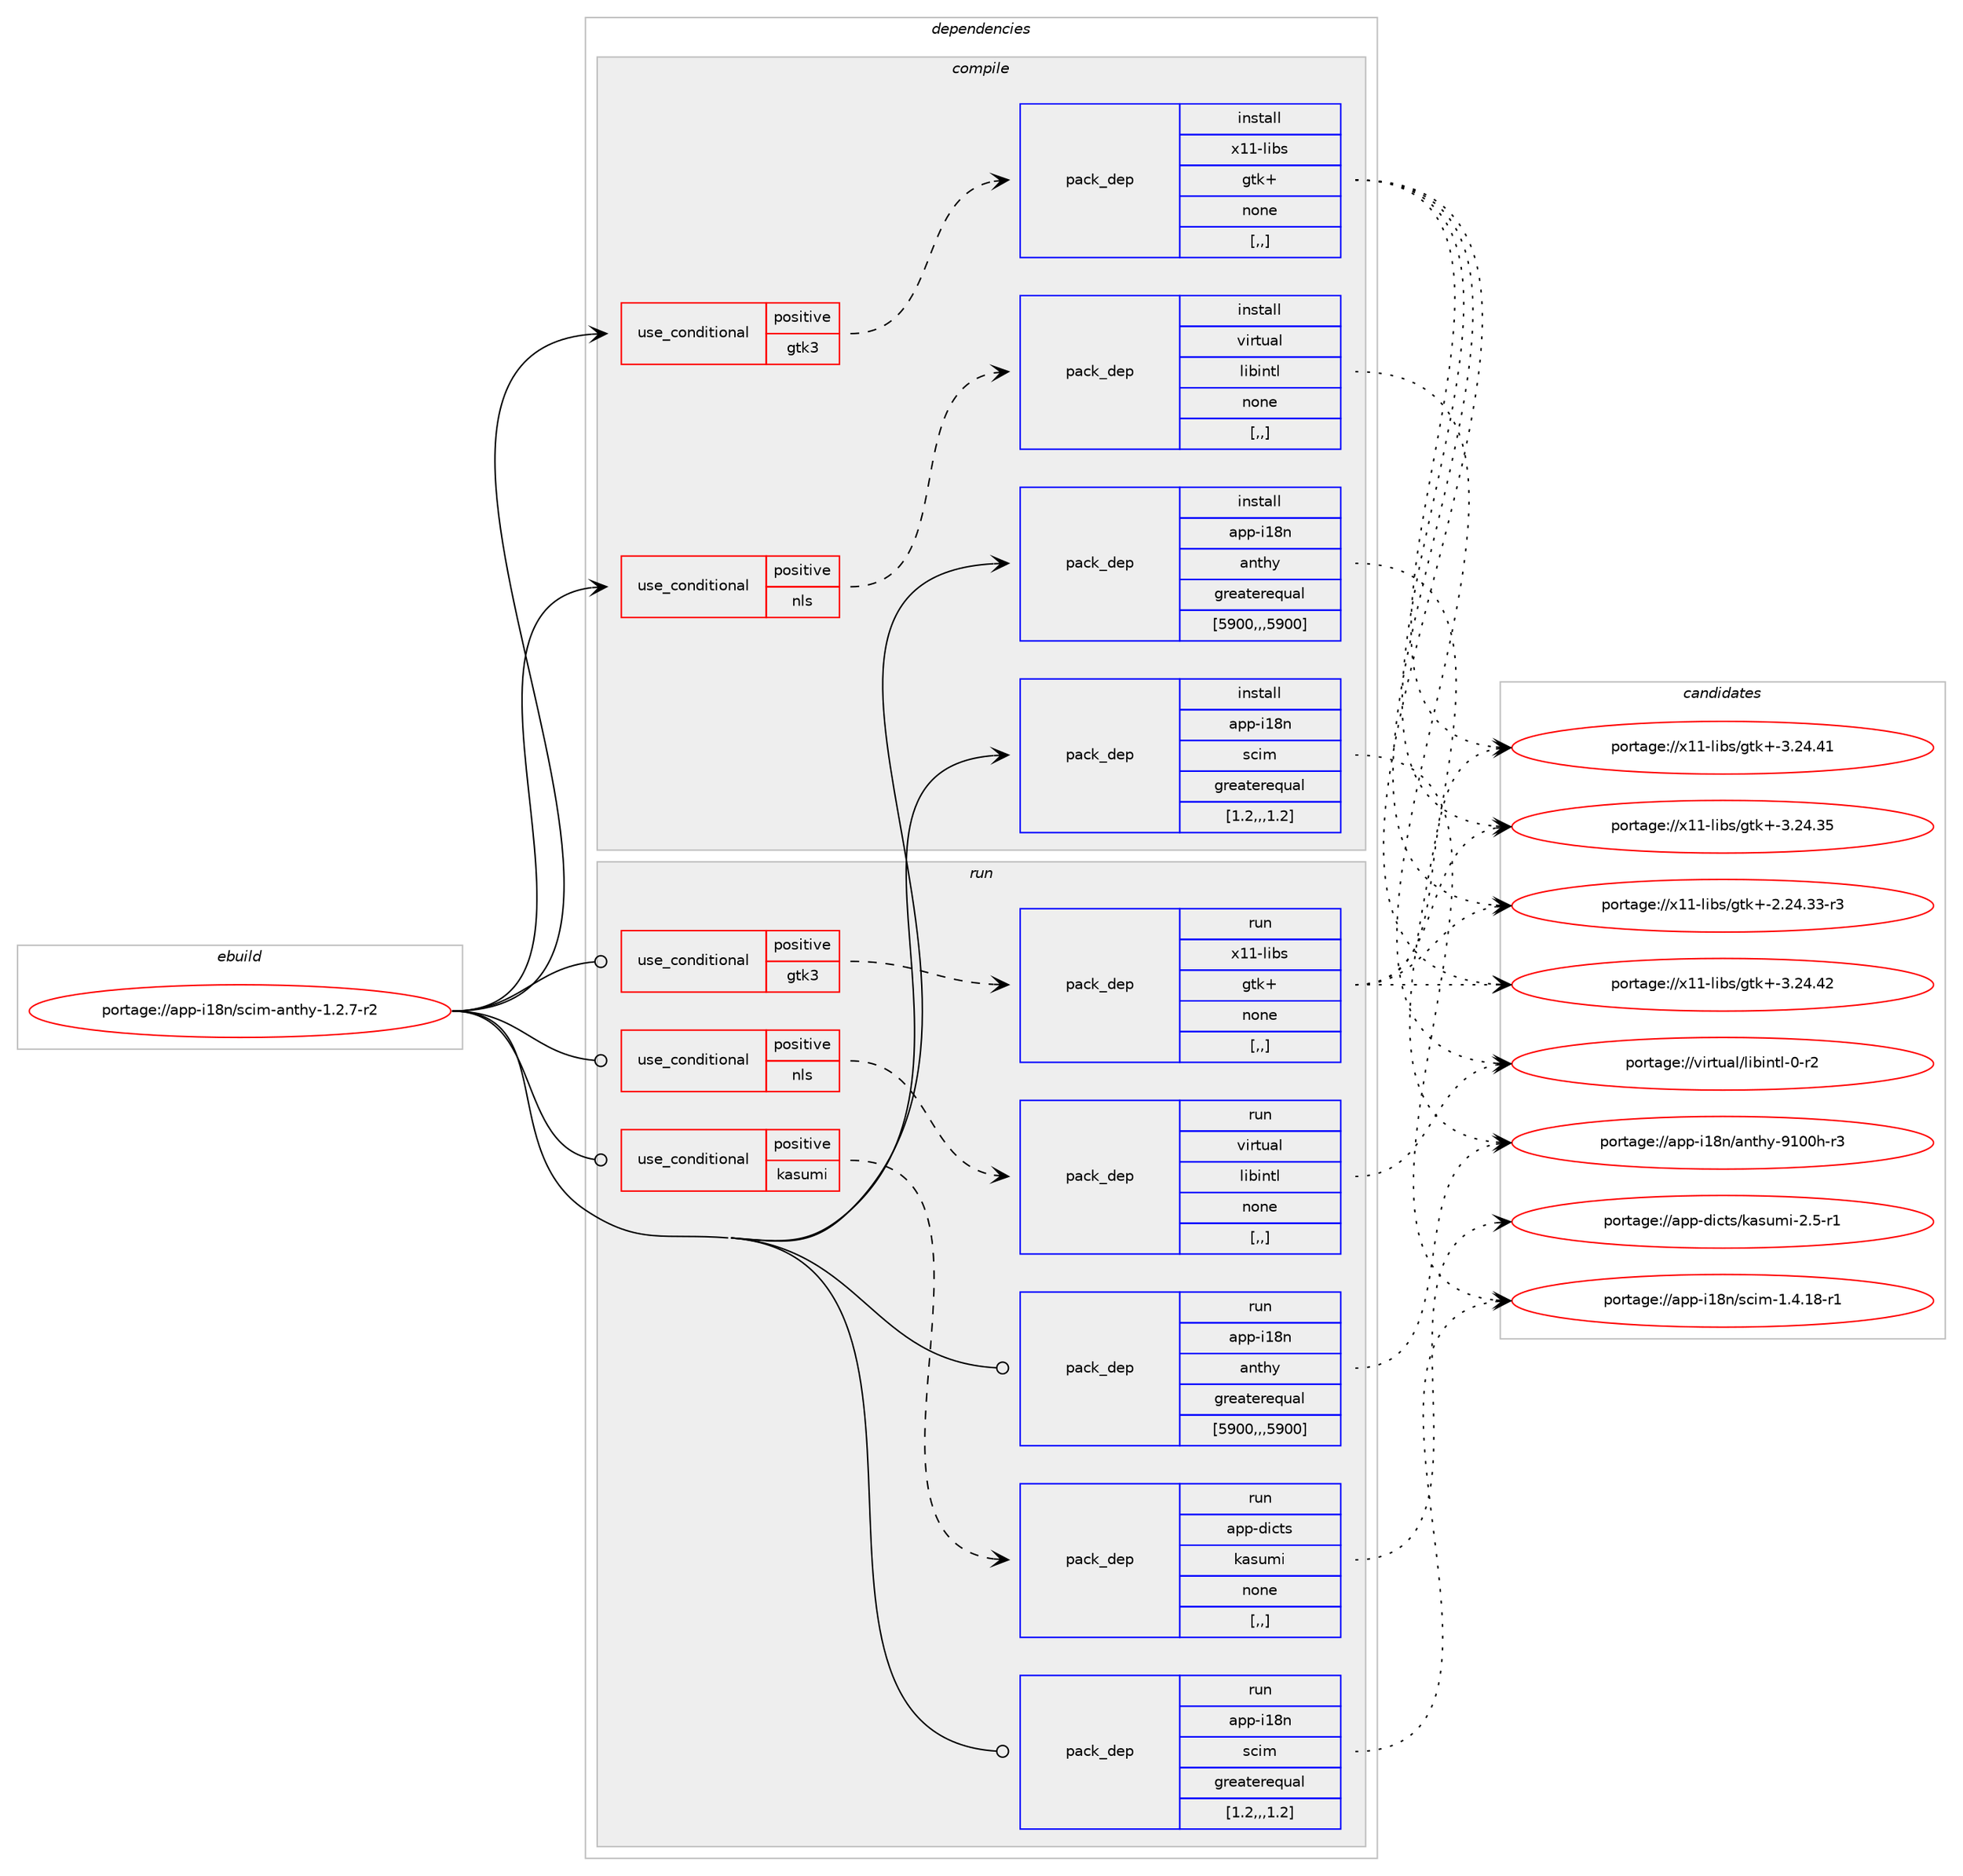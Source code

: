 digraph prolog {

# *************
# Graph options
# *************

newrank=true;
concentrate=true;
compound=true;
graph [rankdir=LR,fontname=Helvetica,fontsize=10,ranksep=1.5];#, ranksep=2.5, nodesep=0.2];
edge  [arrowhead=vee];
node  [fontname=Helvetica,fontsize=10];

# **********
# The ebuild
# **********

subgraph cluster_leftcol {
color=gray;
rank=same;
label=<<i>ebuild</i>>;
id [label="portage://app-i18n/scim-anthy-1.2.7-r2", color=red, width=4, href="../app-i18n/scim-anthy-1.2.7-r2.svg"];
}

# ****************
# The dependencies
# ****************

subgraph cluster_midcol {
color=gray;
label=<<i>dependencies</i>>;
subgraph cluster_compile {
fillcolor="#eeeeee";
style=filled;
label=<<i>compile</i>>;
subgraph cond11126 {
dependency38117 [label=<<TABLE BORDER="0" CELLBORDER="1" CELLSPACING="0" CELLPADDING="4"><TR><TD ROWSPAN="3" CELLPADDING="10">use_conditional</TD></TR><TR><TD>positive</TD></TR><TR><TD>gtk3</TD></TR></TABLE>>, shape=none, color=red];
subgraph pack26631 {
dependency38118 [label=<<TABLE BORDER="0" CELLBORDER="1" CELLSPACING="0" CELLPADDING="4" WIDTH="220"><TR><TD ROWSPAN="6" CELLPADDING="30">pack_dep</TD></TR><TR><TD WIDTH="110">install</TD></TR><TR><TD>x11-libs</TD></TR><TR><TD>gtk+</TD></TR><TR><TD>none</TD></TR><TR><TD>[,,]</TD></TR></TABLE>>, shape=none, color=blue];
}
dependency38117:e -> dependency38118:w [weight=20,style="dashed",arrowhead="vee"];
}
id:e -> dependency38117:w [weight=20,style="solid",arrowhead="vee"];
subgraph cond11127 {
dependency38119 [label=<<TABLE BORDER="0" CELLBORDER="1" CELLSPACING="0" CELLPADDING="4"><TR><TD ROWSPAN="3" CELLPADDING="10">use_conditional</TD></TR><TR><TD>positive</TD></TR><TR><TD>nls</TD></TR></TABLE>>, shape=none, color=red];
subgraph pack26632 {
dependency38120 [label=<<TABLE BORDER="0" CELLBORDER="1" CELLSPACING="0" CELLPADDING="4" WIDTH="220"><TR><TD ROWSPAN="6" CELLPADDING="30">pack_dep</TD></TR><TR><TD WIDTH="110">install</TD></TR><TR><TD>virtual</TD></TR><TR><TD>libintl</TD></TR><TR><TD>none</TD></TR><TR><TD>[,,]</TD></TR></TABLE>>, shape=none, color=blue];
}
dependency38119:e -> dependency38120:w [weight=20,style="dashed",arrowhead="vee"];
}
id:e -> dependency38119:w [weight=20,style="solid",arrowhead="vee"];
subgraph pack26633 {
dependency38121 [label=<<TABLE BORDER="0" CELLBORDER="1" CELLSPACING="0" CELLPADDING="4" WIDTH="220"><TR><TD ROWSPAN="6" CELLPADDING="30">pack_dep</TD></TR><TR><TD WIDTH="110">install</TD></TR><TR><TD>app-i18n</TD></TR><TR><TD>anthy</TD></TR><TR><TD>greaterequal</TD></TR><TR><TD>[5900,,,5900]</TD></TR></TABLE>>, shape=none, color=blue];
}
id:e -> dependency38121:w [weight=20,style="solid",arrowhead="vee"];
subgraph pack26634 {
dependency38122 [label=<<TABLE BORDER="0" CELLBORDER="1" CELLSPACING="0" CELLPADDING="4" WIDTH="220"><TR><TD ROWSPAN="6" CELLPADDING="30">pack_dep</TD></TR><TR><TD WIDTH="110">install</TD></TR><TR><TD>app-i18n</TD></TR><TR><TD>scim</TD></TR><TR><TD>greaterequal</TD></TR><TR><TD>[1.2,,,1.2]</TD></TR></TABLE>>, shape=none, color=blue];
}
id:e -> dependency38122:w [weight=20,style="solid",arrowhead="vee"];
}
subgraph cluster_compileandrun {
fillcolor="#eeeeee";
style=filled;
label=<<i>compile and run</i>>;
}
subgraph cluster_run {
fillcolor="#eeeeee";
style=filled;
label=<<i>run</i>>;
subgraph cond11128 {
dependency38123 [label=<<TABLE BORDER="0" CELLBORDER="1" CELLSPACING="0" CELLPADDING="4"><TR><TD ROWSPAN="3" CELLPADDING="10">use_conditional</TD></TR><TR><TD>positive</TD></TR><TR><TD>gtk3</TD></TR></TABLE>>, shape=none, color=red];
subgraph pack26635 {
dependency38124 [label=<<TABLE BORDER="0" CELLBORDER="1" CELLSPACING="0" CELLPADDING="4" WIDTH="220"><TR><TD ROWSPAN="6" CELLPADDING="30">pack_dep</TD></TR><TR><TD WIDTH="110">run</TD></TR><TR><TD>x11-libs</TD></TR><TR><TD>gtk+</TD></TR><TR><TD>none</TD></TR><TR><TD>[,,]</TD></TR></TABLE>>, shape=none, color=blue];
}
dependency38123:e -> dependency38124:w [weight=20,style="dashed",arrowhead="vee"];
}
id:e -> dependency38123:w [weight=20,style="solid",arrowhead="odot"];
subgraph cond11129 {
dependency38125 [label=<<TABLE BORDER="0" CELLBORDER="1" CELLSPACING="0" CELLPADDING="4"><TR><TD ROWSPAN="3" CELLPADDING="10">use_conditional</TD></TR><TR><TD>positive</TD></TR><TR><TD>kasumi</TD></TR></TABLE>>, shape=none, color=red];
subgraph pack26636 {
dependency38126 [label=<<TABLE BORDER="0" CELLBORDER="1" CELLSPACING="0" CELLPADDING="4" WIDTH="220"><TR><TD ROWSPAN="6" CELLPADDING="30">pack_dep</TD></TR><TR><TD WIDTH="110">run</TD></TR><TR><TD>app-dicts</TD></TR><TR><TD>kasumi</TD></TR><TR><TD>none</TD></TR><TR><TD>[,,]</TD></TR></TABLE>>, shape=none, color=blue];
}
dependency38125:e -> dependency38126:w [weight=20,style="dashed",arrowhead="vee"];
}
id:e -> dependency38125:w [weight=20,style="solid",arrowhead="odot"];
subgraph cond11130 {
dependency38127 [label=<<TABLE BORDER="0" CELLBORDER="1" CELLSPACING="0" CELLPADDING="4"><TR><TD ROWSPAN="3" CELLPADDING="10">use_conditional</TD></TR><TR><TD>positive</TD></TR><TR><TD>nls</TD></TR></TABLE>>, shape=none, color=red];
subgraph pack26637 {
dependency38128 [label=<<TABLE BORDER="0" CELLBORDER="1" CELLSPACING="0" CELLPADDING="4" WIDTH="220"><TR><TD ROWSPAN="6" CELLPADDING="30">pack_dep</TD></TR><TR><TD WIDTH="110">run</TD></TR><TR><TD>virtual</TD></TR><TR><TD>libintl</TD></TR><TR><TD>none</TD></TR><TR><TD>[,,]</TD></TR></TABLE>>, shape=none, color=blue];
}
dependency38127:e -> dependency38128:w [weight=20,style="dashed",arrowhead="vee"];
}
id:e -> dependency38127:w [weight=20,style="solid",arrowhead="odot"];
subgraph pack26638 {
dependency38129 [label=<<TABLE BORDER="0" CELLBORDER="1" CELLSPACING="0" CELLPADDING="4" WIDTH="220"><TR><TD ROWSPAN="6" CELLPADDING="30">pack_dep</TD></TR><TR><TD WIDTH="110">run</TD></TR><TR><TD>app-i18n</TD></TR><TR><TD>anthy</TD></TR><TR><TD>greaterequal</TD></TR><TR><TD>[5900,,,5900]</TD></TR></TABLE>>, shape=none, color=blue];
}
id:e -> dependency38129:w [weight=20,style="solid",arrowhead="odot"];
subgraph pack26639 {
dependency38130 [label=<<TABLE BORDER="0" CELLBORDER="1" CELLSPACING="0" CELLPADDING="4" WIDTH="220"><TR><TD ROWSPAN="6" CELLPADDING="30">pack_dep</TD></TR><TR><TD WIDTH="110">run</TD></TR><TR><TD>app-i18n</TD></TR><TR><TD>scim</TD></TR><TR><TD>greaterequal</TD></TR><TR><TD>[1.2,,,1.2]</TD></TR></TABLE>>, shape=none, color=blue];
}
id:e -> dependency38130:w [weight=20,style="solid",arrowhead="odot"];
}
}

# **************
# The candidates
# **************

subgraph cluster_choices {
rank=same;
color=gray;
label=<<i>candidates</i>>;

subgraph choice26631 {
color=black;
nodesep=1;
choice1204949451081059811547103116107434551465052465250 [label="portage://x11-libs/gtk+-3.24.42", color=red, width=4,href="../x11-libs/gtk+-3.24.42.svg"];
choice1204949451081059811547103116107434551465052465249 [label="portage://x11-libs/gtk+-3.24.41", color=red, width=4,href="../x11-libs/gtk+-3.24.41.svg"];
choice1204949451081059811547103116107434551465052465153 [label="portage://x11-libs/gtk+-3.24.35", color=red, width=4,href="../x11-libs/gtk+-3.24.35.svg"];
choice12049494510810598115471031161074345504650524651514511451 [label="portage://x11-libs/gtk+-2.24.33-r3", color=red, width=4,href="../x11-libs/gtk+-2.24.33-r3.svg"];
dependency38118:e -> choice1204949451081059811547103116107434551465052465250:w [style=dotted,weight="100"];
dependency38118:e -> choice1204949451081059811547103116107434551465052465249:w [style=dotted,weight="100"];
dependency38118:e -> choice1204949451081059811547103116107434551465052465153:w [style=dotted,weight="100"];
dependency38118:e -> choice12049494510810598115471031161074345504650524651514511451:w [style=dotted,weight="100"];
}
subgraph choice26632 {
color=black;
nodesep=1;
choice11810511411611797108471081059810511011610845484511450 [label="portage://virtual/libintl-0-r2", color=red, width=4,href="../virtual/libintl-0-r2.svg"];
dependency38120:e -> choice11810511411611797108471081059810511011610845484511450:w [style=dotted,weight="100"];
}
subgraph choice26633 {
color=black;
nodesep=1;
choice97112112451054956110479711011610412145574948481044511451 [label="portage://app-i18n/anthy-9100h-r3", color=red, width=4,href="../app-i18n/anthy-9100h-r3.svg"];
dependency38121:e -> choice97112112451054956110479711011610412145574948481044511451:w [style=dotted,weight="100"];
}
subgraph choice26634 {
color=black;
nodesep=1;
choice971121124510549561104711599105109454946524649564511449 [label="portage://app-i18n/scim-1.4.18-r1", color=red, width=4,href="../app-i18n/scim-1.4.18-r1.svg"];
dependency38122:e -> choice971121124510549561104711599105109454946524649564511449:w [style=dotted,weight="100"];
}
subgraph choice26635 {
color=black;
nodesep=1;
choice1204949451081059811547103116107434551465052465250 [label="portage://x11-libs/gtk+-3.24.42", color=red, width=4,href="../x11-libs/gtk+-3.24.42.svg"];
choice1204949451081059811547103116107434551465052465249 [label="portage://x11-libs/gtk+-3.24.41", color=red, width=4,href="../x11-libs/gtk+-3.24.41.svg"];
choice1204949451081059811547103116107434551465052465153 [label="portage://x11-libs/gtk+-3.24.35", color=red, width=4,href="../x11-libs/gtk+-3.24.35.svg"];
choice12049494510810598115471031161074345504650524651514511451 [label="portage://x11-libs/gtk+-2.24.33-r3", color=red, width=4,href="../x11-libs/gtk+-2.24.33-r3.svg"];
dependency38124:e -> choice1204949451081059811547103116107434551465052465250:w [style=dotted,weight="100"];
dependency38124:e -> choice1204949451081059811547103116107434551465052465249:w [style=dotted,weight="100"];
dependency38124:e -> choice1204949451081059811547103116107434551465052465153:w [style=dotted,weight="100"];
dependency38124:e -> choice12049494510810598115471031161074345504650524651514511451:w [style=dotted,weight="100"];
}
subgraph choice26636 {
color=black;
nodesep=1;
choice9711211245100105991161154710797115117109105455046534511449 [label="portage://app-dicts/kasumi-2.5-r1", color=red, width=4,href="../app-dicts/kasumi-2.5-r1.svg"];
dependency38126:e -> choice9711211245100105991161154710797115117109105455046534511449:w [style=dotted,weight="100"];
}
subgraph choice26637 {
color=black;
nodesep=1;
choice11810511411611797108471081059810511011610845484511450 [label="portage://virtual/libintl-0-r2", color=red, width=4,href="../virtual/libintl-0-r2.svg"];
dependency38128:e -> choice11810511411611797108471081059810511011610845484511450:w [style=dotted,weight="100"];
}
subgraph choice26638 {
color=black;
nodesep=1;
choice97112112451054956110479711011610412145574948481044511451 [label="portage://app-i18n/anthy-9100h-r3", color=red, width=4,href="../app-i18n/anthy-9100h-r3.svg"];
dependency38129:e -> choice97112112451054956110479711011610412145574948481044511451:w [style=dotted,weight="100"];
}
subgraph choice26639 {
color=black;
nodesep=1;
choice971121124510549561104711599105109454946524649564511449 [label="portage://app-i18n/scim-1.4.18-r1", color=red, width=4,href="../app-i18n/scim-1.4.18-r1.svg"];
dependency38130:e -> choice971121124510549561104711599105109454946524649564511449:w [style=dotted,weight="100"];
}
}

}
